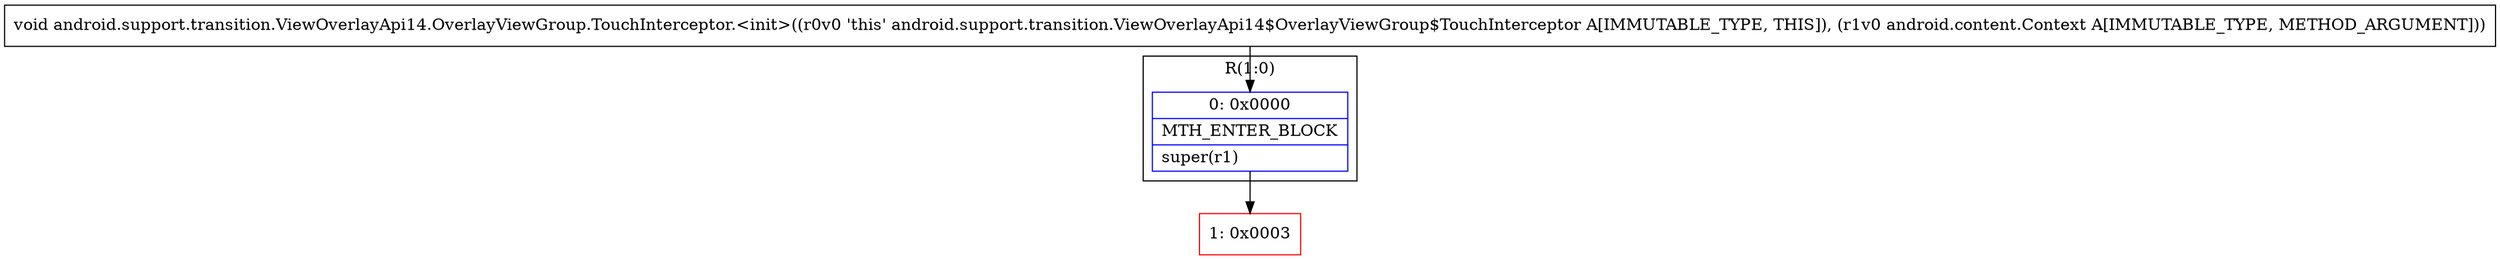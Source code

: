 digraph "CFG forandroid.support.transition.ViewOverlayApi14.OverlayViewGroup.TouchInterceptor.\<init\>(Landroid\/content\/Context;)V" {
subgraph cluster_Region_2130716928 {
label = "R(1:0)";
node [shape=record,color=blue];
Node_0 [shape=record,label="{0\:\ 0x0000|MTH_ENTER_BLOCK\l|super(r1)\l}"];
}
Node_1 [shape=record,color=red,label="{1\:\ 0x0003}"];
MethodNode[shape=record,label="{void android.support.transition.ViewOverlayApi14.OverlayViewGroup.TouchInterceptor.\<init\>((r0v0 'this' android.support.transition.ViewOverlayApi14$OverlayViewGroup$TouchInterceptor A[IMMUTABLE_TYPE, THIS]), (r1v0 android.content.Context A[IMMUTABLE_TYPE, METHOD_ARGUMENT])) }"];
MethodNode -> Node_0;
Node_0 -> Node_1;
}

